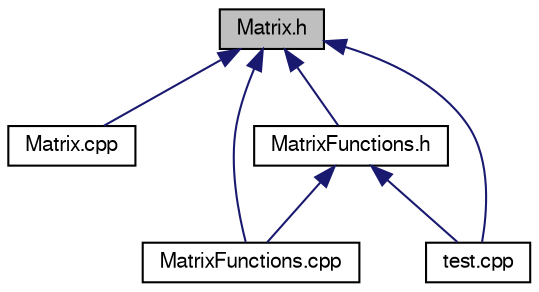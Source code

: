 digraph G
{
  edge [fontname="FreeSans",fontsize=10,labelfontname="FreeSans",labelfontsize=10];
  node [fontname="FreeSans",fontsize=10,shape=record];
  Node1 [label="Matrix.h",height=0.2,width=0.4,color="black", fillcolor="grey75", style="filled" fontcolor="black"];
  Node1 -> Node2 [dir=back,color="midnightblue",fontsize=10,style="solid"];
  Node2 [label="Matrix.cpp",height=0.2,width=0.4,color="black", fillcolor="white", style="filled",URL="$_matrix_8cpp.html"];
  Node1 -> Node3 [dir=back,color="midnightblue",fontsize=10,style="solid"];
  Node3 [label="MatrixFunctions.h",height=0.2,width=0.4,color="black", fillcolor="white", style="filled",URL="$_matrix_functions_8h.html",tooltip="This file contains the declarations of the basic Linear Algebra classes and some..."];
  Node3 -> Node4 [dir=back,color="midnightblue",fontsize=10,style="solid"];
  Node4 [label="MatrixFunctions.cpp",height=0.2,width=0.4,color="black", fillcolor="white", style="filled",URL="$_matrix_functions_8cpp.html"];
  Node3 -> Node5 [dir=back,color="midnightblue",fontsize=10,style="solid"];
  Node5 [label="test.cpp",height=0.2,width=0.4,color="black", fillcolor="white", style="filled",URL="$test_8cpp.html"];
  Node1 -> Node4 [dir=back,color="midnightblue",fontsize=10,style="solid"];
  Node1 -> Node5 [dir=back,color="midnightblue",fontsize=10,style="solid"];
}
